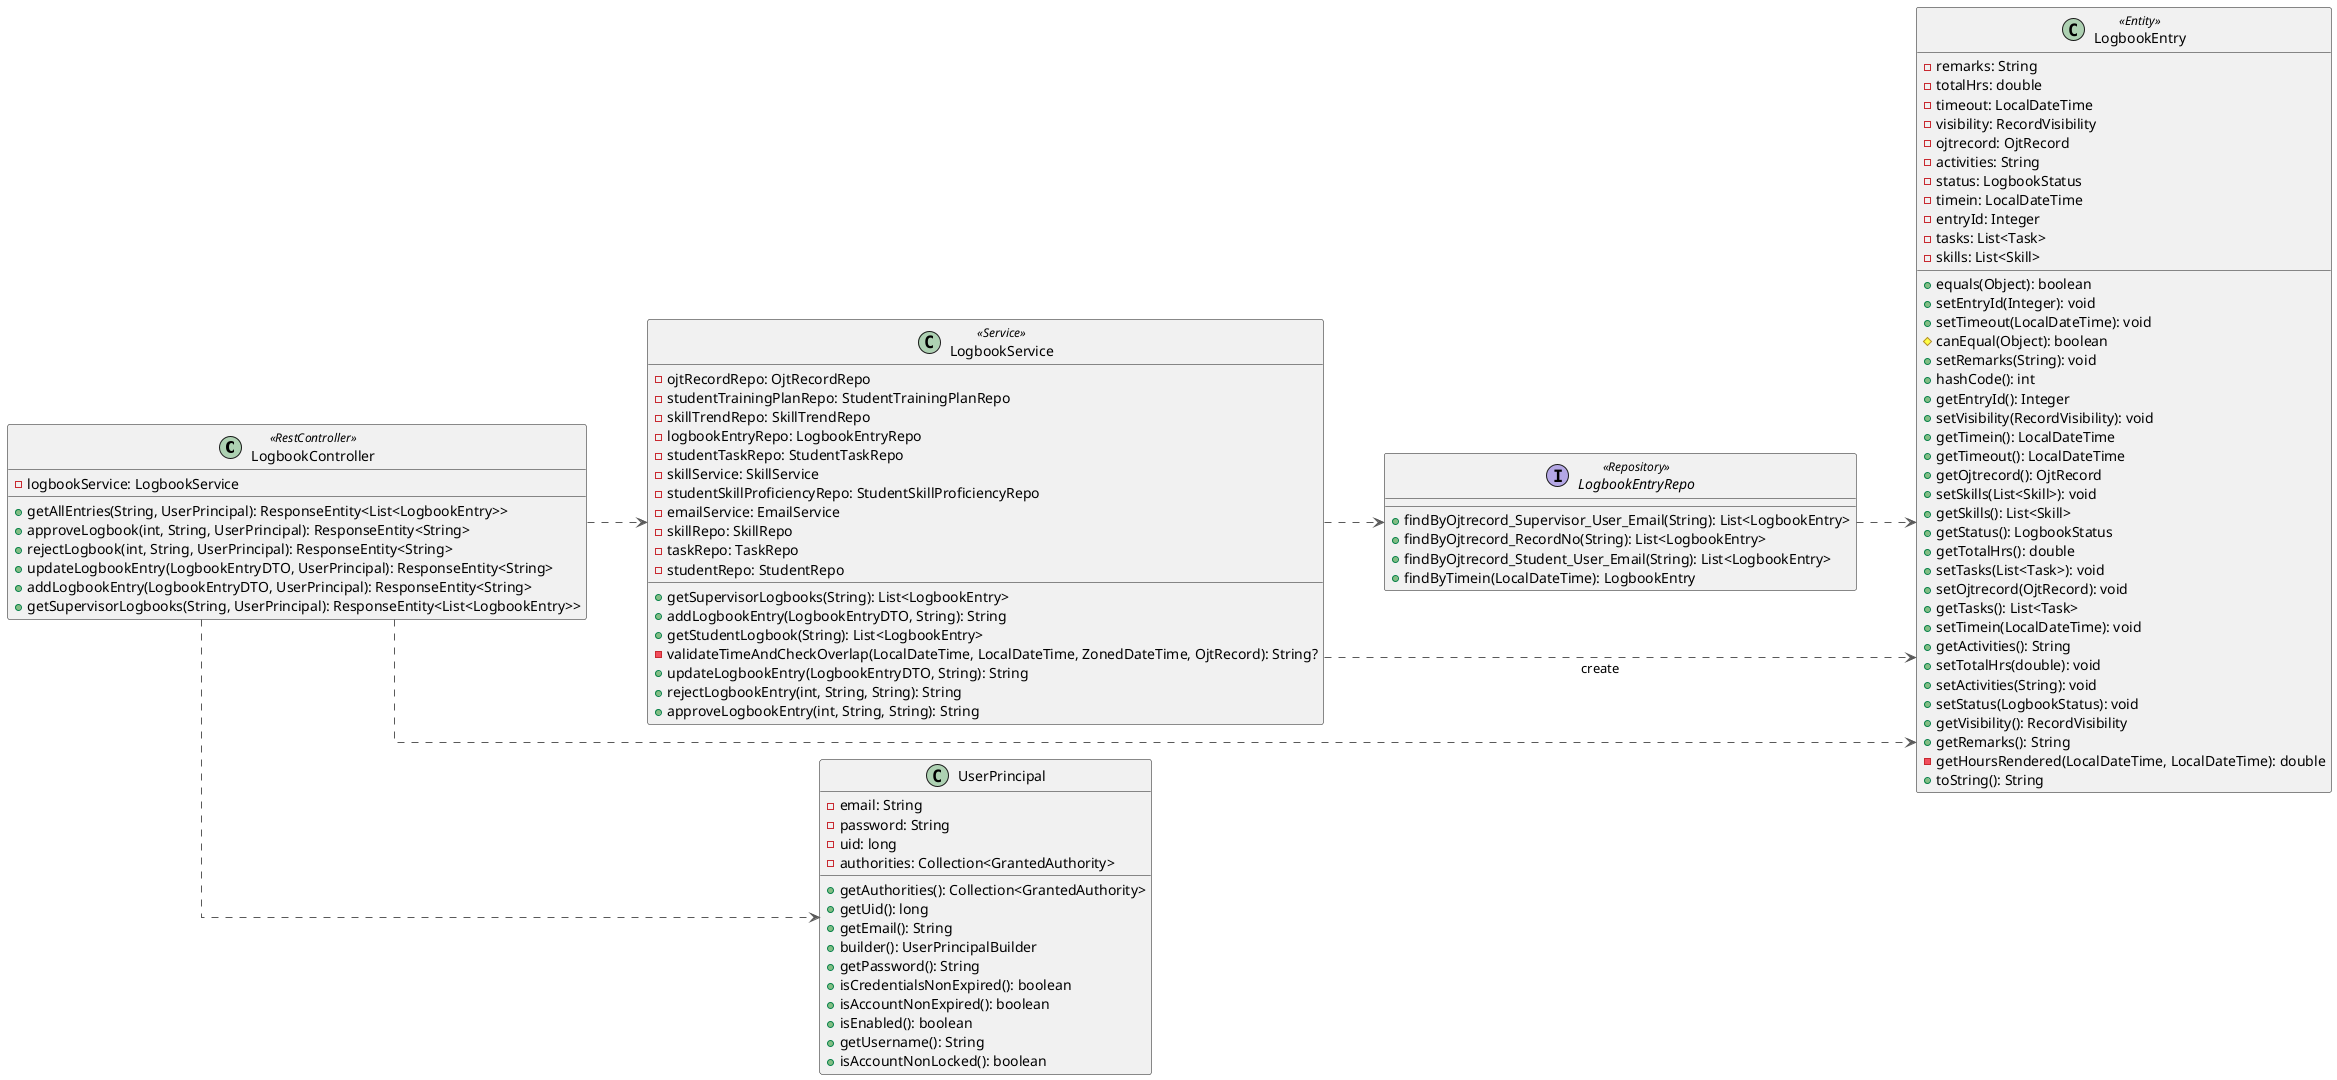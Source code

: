 @startuml
left to right direction
skinparam linetype ortho

class LogbookController << RestController >> {
  - logbookService: LogbookService
  + getAllEntries(String, UserPrincipal): ResponseEntity<List<LogbookEntry>>
  + approveLogbook(int, String, UserPrincipal): ResponseEntity<String>
  + rejectLogbook(int, String, UserPrincipal): ResponseEntity<String>
  + updateLogbookEntry(LogbookEntryDTO, UserPrincipal): ResponseEntity<String>
  + addLogbookEntry(LogbookEntryDTO, UserPrincipal): ResponseEntity<String>
  + getSupervisorLogbooks(String, UserPrincipal): ResponseEntity<List<LogbookEntry>>
}
class LogbookEntry << Entity >> {
  - remarks: String
  - totalHrs: double
  - timeout: LocalDateTime
  - visibility: RecordVisibility
  - ojtrecord: OjtRecord
  - activities: String
  - status: LogbookStatus
  - timein: LocalDateTime
  - entryId: Integer
  - tasks: List<Task>
  - skills: List<Skill>
  + equals(Object): boolean
  + setEntryId(Integer): void
  + setTimeout(LocalDateTime): void
  # canEqual(Object): boolean
  + setRemarks(String): void
  + hashCode(): int
  + getEntryId(): Integer
  + setVisibility(RecordVisibility): void
  + getTimein(): LocalDateTime
  + getTimeout(): LocalDateTime
  + getOjtrecord(): OjtRecord
  + setSkills(List<Skill>): void
  + getSkills(): List<Skill>
  + getStatus(): LogbookStatus
  + getTotalHrs(): double
  + setTasks(List<Task>): void
  + setOjtrecord(OjtRecord): void
  + getTasks(): List<Task>
  + setTimein(LocalDateTime): void
  + getActivities(): String
  + setTotalHrs(double): void
  + setActivities(String): void
  + setStatus(LogbookStatus): void
  + getVisibility(): RecordVisibility
  + getRemarks(): String
  - getHoursRendered(LocalDateTime, LocalDateTime): double
  + toString(): String
}
interface LogbookEntryRepo << Repository>> {
  + findByOjtrecord_Supervisor_User_Email(String): List<LogbookEntry>
  + findByOjtrecord_RecordNo(String): List<LogbookEntry>
  + findByOjtrecord_Student_User_Email(String): List<LogbookEntry>
  + findByTimein(LocalDateTime): LogbookEntry
}
class LogbookService << Service >> {
  - ojtRecordRepo: OjtRecordRepo
  - studentTrainingPlanRepo: StudentTrainingPlanRepo
  - skillTrendRepo: SkillTrendRepo
  - logbookEntryRepo: LogbookEntryRepo
  - studentTaskRepo: StudentTaskRepo
  - skillService: SkillService
  - studentSkillProficiencyRepo: StudentSkillProficiencyRepo
  - emailService: EmailService
  - skillRepo: SkillRepo
  - taskRepo: TaskRepo
  - studentRepo: StudentRepo
  + getSupervisorLogbooks(String): List<LogbookEntry>
  + addLogbookEntry(LogbookEntryDTO, String): String
  + getStudentLogbook(String): List<LogbookEntry>
  - validateTimeAndCheckOverlap(LocalDateTime, LocalDateTime, ZonedDateTime, OjtRecord): String?
  + updateLogbookEntry(LogbookEntryDTO, String): String
  + rejectLogbookEntry(int, String, String): String
  + approveLogbookEntry(int, String, String): String
}
class UserPrincipal {
  - email: String
  - password: String
  - uid: long
  - authorities: Collection<GrantedAuthority>
  + getAuthorities(): Collection<GrantedAuthority>
  + getUid(): long
  + getEmail(): String
  + builder(): UserPrincipalBuilder
  + getPassword(): String
  + isCredentialsNonExpired(): boolean
  + isAccountNonExpired(): boolean
  + isEnabled(): boolean
  + getUsername(): String
  + isAccountNonLocked(): boolean
}

LogbookController  -[#595959,dashed]->  LogbookEntry
LogbookController  -[#595959,dashed]->  LogbookService
LogbookController  -[#595959,dashed]->  UserPrincipal
LogbookEntryRepo   -[#595959,dashed]->  LogbookEntry
LogbookService     -[#595959,dashed]->  LogbookEntry      : "«create»"
LogbookService     -[#595959,dashed]->  LogbookEntryRepo
@enduml